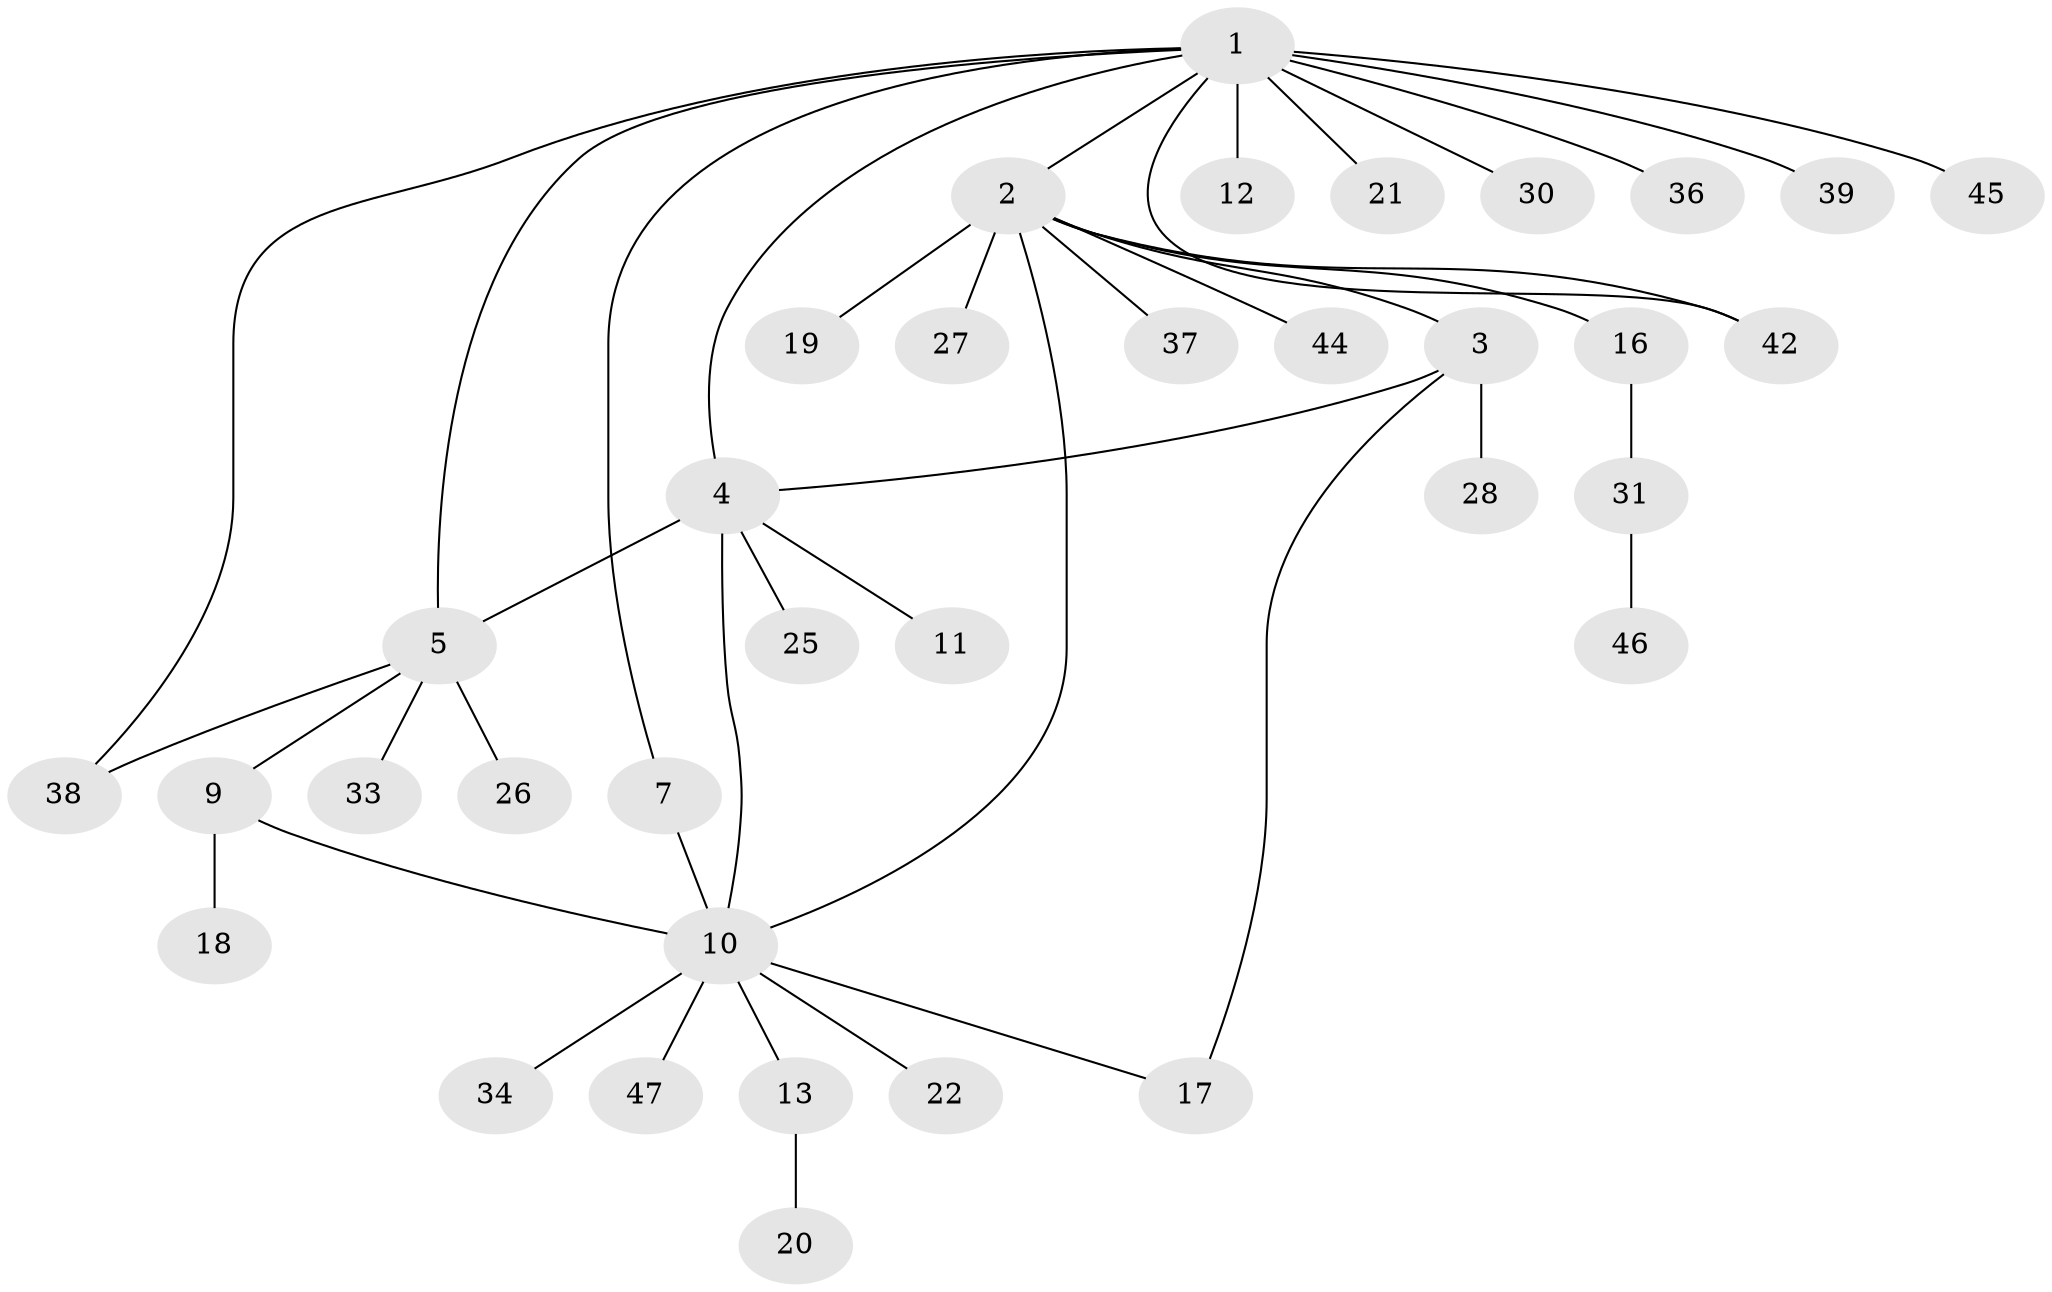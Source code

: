 // original degree distribution, {6: 0.04081632653061224, 10: 0.04081632653061224, 4: 0.08163265306122448, 5: 0.02040816326530612, 11: 0.02040816326530612, 2: 0.22448979591836735, 3: 0.061224489795918366, 1: 0.5102040816326531}
// Generated by graph-tools (version 1.1) at 2025/11/02/27/25 16:11:35]
// undirected, 35 vertices, 42 edges
graph export_dot {
graph [start="1"]
  node [color=gray90,style=filled];
  1 [super="+8"];
  2 [super="+35"];
  3;
  4 [super="+6"];
  5 [super="+14"];
  7 [super="+23"];
  9 [super="+29"];
  10 [super="+48"];
  11 [super="+15"];
  12;
  13 [super="+24"];
  16;
  17 [super="+41"];
  18;
  19;
  20;
  21 [super="+49"];
  22;
  25;
  26;
  27;
  28 [super="+40"];
  30;
  31 [super="+32"];
  33;
  34;
  36 [super="+43"];
  37;
  38;
  39;
  42;
  44;
  45;
  46;
  47;
  1 -- 2;
  1 -- 5;
  1 -- 12 [weight=2];
  1 -- 30;
  1 -- 4 [weight=2];
  1 -- 36 [weight=2];
  1 -- 7;
  1 -- 38;
  1 -- 39;
  1 -- 42;
  1 -- 45;
  1 -- 21;
  2 -- 3;
  2 -- 10;
  2 -- 16;
  2 -- 19;
  2 -- 27;
  2 -- 37;
  2 -- 42;
  2 -- 44;
  3 -- 4;
  3 -- 17;
  3 -- 28;
  4 -- 10;
  4 -- 11;
  4 -- 5;
  4 -- 25;
  5 -- 9;
  5 -- 26;
  5 -- 33;
  5 -- 38;
  7 -- 10 [weight=2];
  9 -- 10;
  9 -- 18;
  10 -- 13;
  10 -- 17;
  10 -- 22;
  10 -- 34;
  10 -- 47;
  13 -- 20;
  16 -- 31;
  31 -- 46;
}
